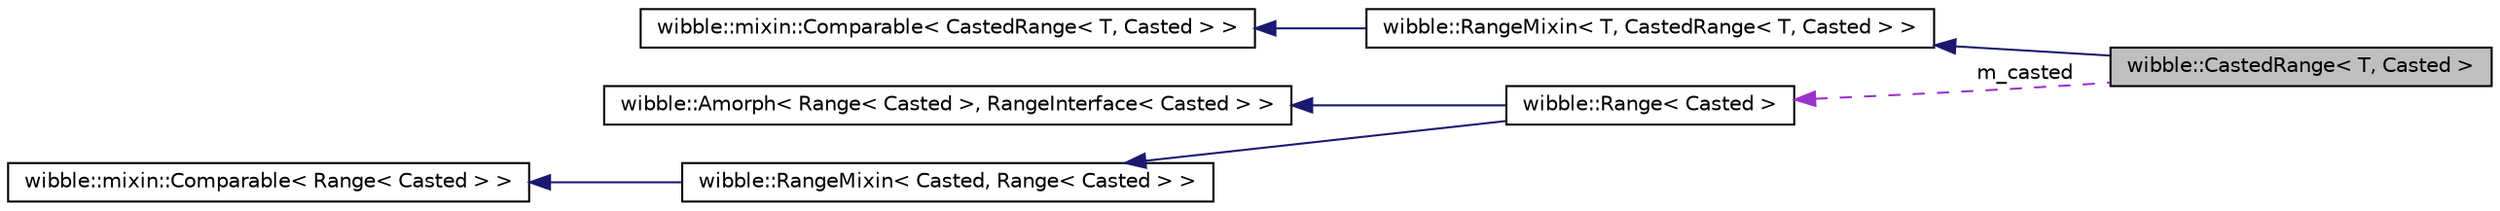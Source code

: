digraph G
{
  edge [fontname="Helvetica",fontsize="10",labelfontname="Helvetica",labelfontsize="10"];
  node [fontname="Helvetica",fontsize="10",shape=record];
  rankdir="LR";
  Node1 [label="wibble::CastedRange\< T, Casted \>",height=0.2,width=0.4,color="black", fillcolor="grey75", style="filled" fontcolor="black"];
  Node2 -> Node1 [dir="back",color="midnightblue",fontsize="10",style="solid",fontname="Helvetica"];
  Node2 [label="wibble::RangeMixin\< T, CastedRange\< T, Casted \> \>",height=0.2,width=0.4,color="black", fillcolor="white", style="filled",URL="$structwibble_1_1RangeMixin.html"];
  Node3 -> Node2 [dir="back",color="midnightblue",fontsize="10",style="solid",fontname="Helvetica"];
  Node3 [label="wibble::mixin::Comparable\< CastedRange\< T, Casted \> \>",height=0.2,width=0.4,color="black", fillcolor="white", style="filled",URL="$structwibble_1_1mixin_1_1Comparable.html"];
  Node4 -> Node1 [dir="back",color="darkorchid3",fontsize="10",style="dashed",label=" m_casted" ,fontname="Helvetica"];
  Node4 [label="wibble::Range\< Casted \>",height=0.2,width=0.4,color="black", fillcolor="white", style="filled",URL="$structwibble_1_1Range.html"];
  Node5 -> Node4 [dir="back",color="midnightblue",fontsize="10",style="solid",fontname="Helvetica"];
  Node5 [label="wibble::Amorph\< Range\< Casted \>, RangeInterface\< Casted \> \>",height=0.2,width=0.4,color="black", fillcolor="white", style="filled",URL="$structwibble_1_1Amorph.html"];
  Node6 -> Node4 [dir="back",color="midnightblue",fontsize="10",style="solid",fontname="Helvetica"];
  Node6 [label="wibble::RangeMixin\< Casted, Range\< Casted \> \>",height=0.2,width=0.4,color="black", fillcolor="white", style="filled",URL="$structwibble_1_1RangeMixin.html"];
  Node7 -> Node6 [dir="back",color="midnightblue",fontsize="10",style="solid",fontname="Helvetica"];
  Node7 [label="wibble::mixin::Comparable\< Range\< Casted \> \>",height=0.2,width=0.4,color="black", fillcolor="white", style="filled",URL="$structwibble_1_1mixin_1_1Comparable.html"];
}
